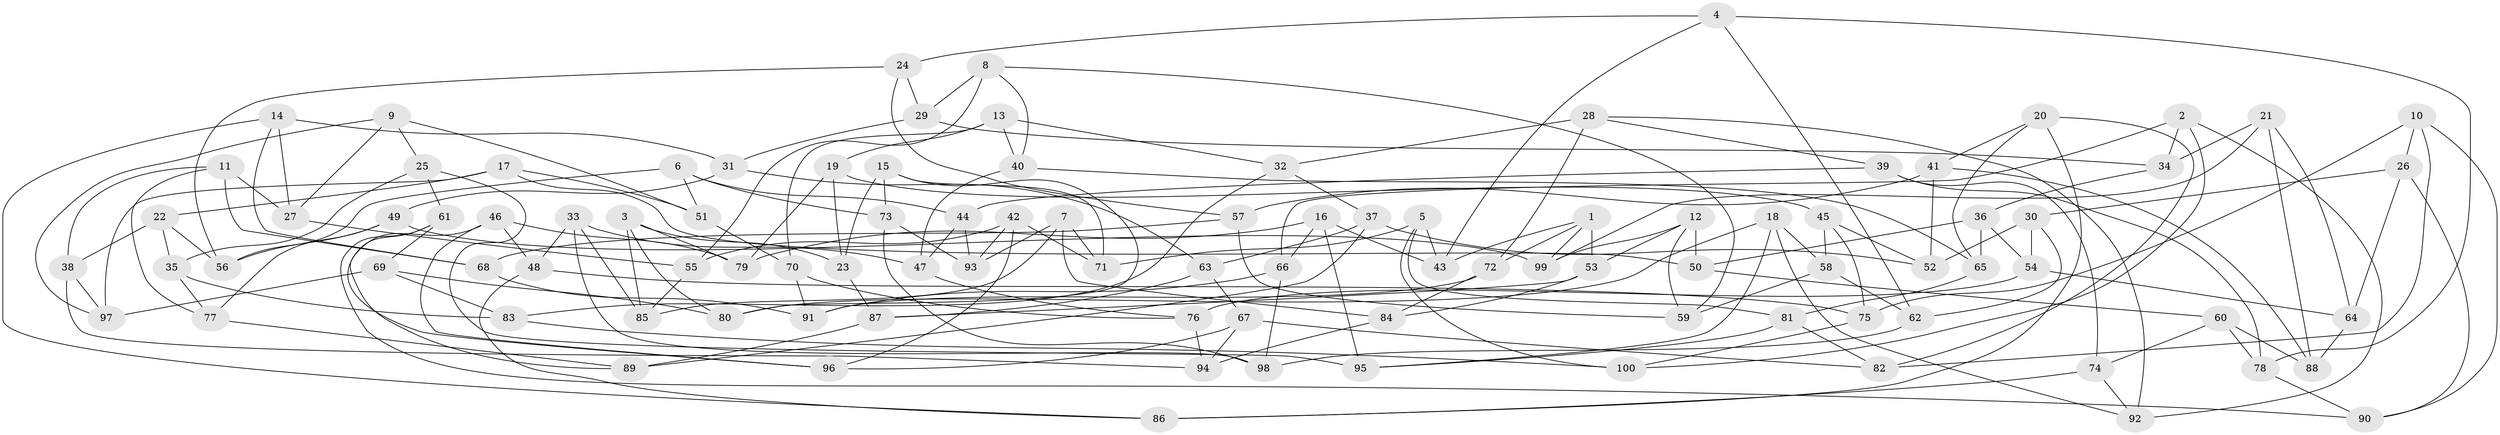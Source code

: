 // Generated by graph-tools (version 1.1) at 2025/16/03/09/25 04:16:28]
// undirected, 100 vertices, 200 edges
graph export_dot {
graph [start="1"]
  node [color=gray90,style=filled];
  1;
  2;
  3;
  4;
  5;
  6;
  7;
  8;
  9;
  10;
  11;
  12;
  13;
  14;
  15;
  16;
  17;
  18;
  19;
  20;
  21;
  22;
  23;
  24;
  25;
  26;
  27;
  28;
  29;
  30;
  31;
  32;
  33;
  34;
  35;
  36;
  37;
  38;
  39;
  40;
  41;
  42;
  43;
  44;
  45;
  46;
  47;
  48;
  49;
  50;
  51;
  52;
  53;
  54;
  55;
  56;
  57;
  58;
  59;
  60;
  61;
  62;
  63;
  64;
  65;
  66;
  67;
  68;
  69;
  70;
  71;
  72;
  73;
  74;
  75;
  76;
  77;
  78;
  79;
  80;
  81;
  82;
  83;
  84;
  85;
  86;
  87;
  88;
  89;
  90;
  91;
  92;
  93;
  94;
  95;
  96;
  97;
  98;
  99;
  100;
  1 -- 72;
  1 -- 53;
  1 -- 99;
  1 -- 43;
  2 -- 92;
  2 -- 66;
  2 -- 100;
  2 -- 34;
  3 -- 23;
  3 -- 79;
  3 -- 80;
  3 -- 85;
  4 -- 43;
  4 -- 24;
  4 -- 62;
  4 -- 78;
  5 -- 43;
  5 -- 100;
  5 -- 81;
  5 -- 71;
  6 -- 44;
  6 -- 56;
  6 -- 73;
  6 -- 51;
  7 -- 84;
  7 -- 93;
  7 -- 71;
  7 -- 85;
  8 -- 29;
  8 -- 40;
  8 -- 59;
  8 -- 55;
  9 -- 27;
  9 -- 25;
  9 -- 51;
  9 -- 97;
  10 -- 82;
  10 -- 75;
  10 -- 90;
  10 -- 26;
  11 -- 77;
  11 -- 68;
  11 -- 27;
  11 -- 38;
  12 -- 59;
  12 -- 53;
  12 -- 50;
  12 -- 99;
  13 -- 32;
  13 -- 19;
  13 -- 70;
  13 -- 40;
  14 -- 68;
  14 -- 86;
  14 -- 31;
  14 -- 27;
  15 -- 80;
  15 -- 71;
  15 -- 23;
  15 -- 73;
  16 -- 79;
  16 -- 95;
  16 -- 66;
  16 -- 43;
  17 -- 22;
  17 -- 97;
  17 -- 50;
  17 -- 51;
  18 -- 80;
  18 -- 92;
  18 -- 95;
  18 -- 58;
  19 -- 79;
  19 -- 23;
  19 -- 45;
  20 -- 41;
  20 -- 86;
  20 -- 82;
  20 -- 65;
  21 -- 34;
  21 -- 99;
  21 -- 88;
  21 -- 64;
  22 -- 56;
  22 -- 35;
  22 -- 38;
  23 -- 87;
  24 -- 57;
  24 -- 29;
  24 -- 56;
  25 -- 35;
  25 -- 95;
  25 -- 61;
  26 -- 90;
  26 -- 30;
  26 -- 64;
  27 -- 55;
  28 -- 39;
  28 -- 32;
  28 -- 72;
  28 -- 92;
  29 -- 34;
  29 -- 31;
  30 -- 52;
  30 -- 54;
  30 -- 62;
  31 -- 63;
  31 -- 49;
  32 -- 37;
  32 -- 83;
  33 -- 98;
  33 -- 47;
  33 -- 85;
  33 -- 48;
  34 -- 36;
  35 -- 83;
  35 -- 77;
  36 -- 50;
  36 -- 65;
  36 -- 54;
  37 -- 52;
  37 -- 63;
  37 -- 89;
  38 -- 94;
  38 -- 97;
  39 -- 74;
  39 -- 78;
  39 -- 44;
  40 -- 47;
  40 -- 65;
  41 -- 88;
  41 -- 57;
  41 -- 52;
  42 -- 96;
  42 -- 71;
  42 -- 55;
  42 -- 93;
  44 -- 93;
  44 -- 47;
  45 -- 75;
  45 -- 52;
  45 -- 58;
  46 -- 79;
  46 -- 89;
  46 -- 48;
  46 -- 96;
  47 -- 76;
  48 -- 86;
  48 -- 75;
  49 -- 77;
  49 -- 99;
  49 -- 56;
  50 -- 60;
  51 -- 70;
  53 -- 87;
  53 -- 84;
  54 -- 64;
  54 -- 76;
  55 -- 85;
  57 -- 59;
  57 -- 68;
  58 -- 62;
  58 -- 59;
  60 -- 88;
  60 -- 78;
  60 -- 74;
  61 -- 69;
  61 -- 90;
  61 -- 96;
  62 -- 98;
  63 -- 87;
  63 -- 67;
  64 -- 88;
  65 -- 81;
  66 -- 98;
  66 -- 91;
  67 -- 82;
  67 -- 96;
  67 -- 94;
  68 -- 91;
  69 -- 83;
  69 -- 97;
  69 -- 80;
  70 -- 76;
  70 -- 91;
  72 -- 91;
  72 -- 84;
  73 -- 98;
  73 -- 93;
  74 -- 86;
  74 -- 92;
  75 -- 100;
  76 -- 94;
  77 -- 89;
  78 -- 90;
  81 -- 95;
  81 -- 82;
  83 -- 100;
  84 -- 94;
  87 -- 89;
}
